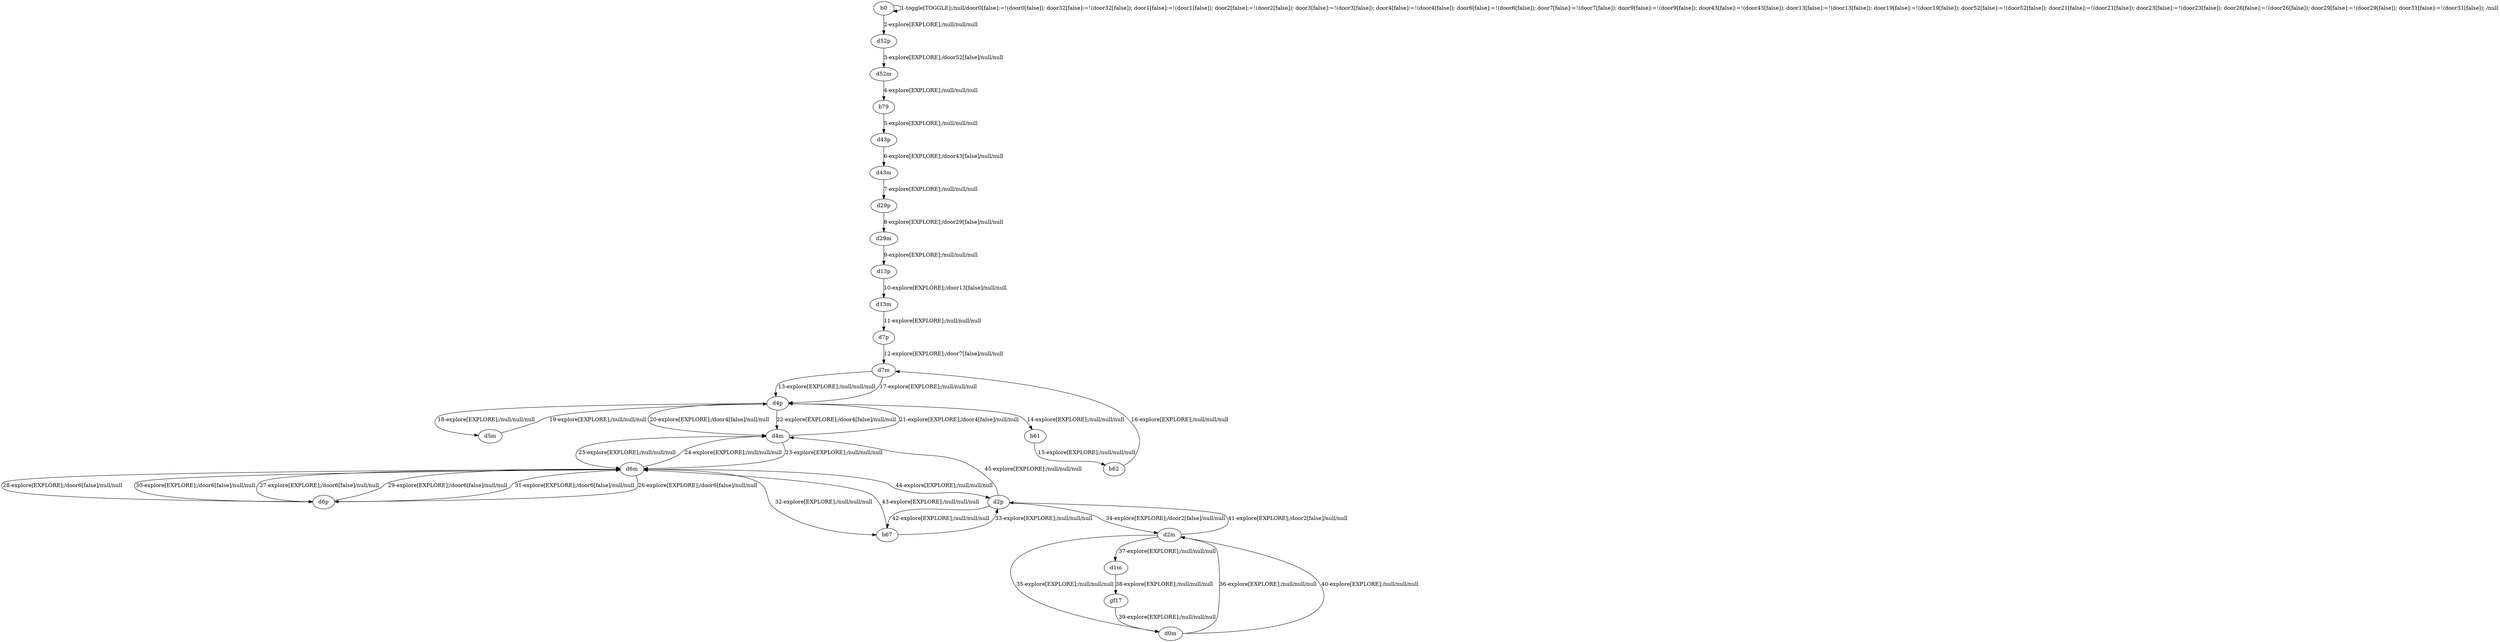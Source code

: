 # Total number of goals covered by this test: 1
# d2p --> d4m

digraph g {
"b0" -> "b0" [label = "1-toggle[TOGGLE];/null/door0[false]:=!(door0[false]); door32[false]:=!(door32[false]); door1[false]:=!(door1[false]); door2[false]:=!(door2[false]); door3[false]:=!(door3[false]); door4[false]:=!(door4[false]); door6[false]:=!(door6[false]); door7[false]:=!(door7[false]); door9[false]:=!(door9[false]); door43[false]:=!(door43[false]); door13[false]:=!(door13[false]); door19[false]:=!(door19[false]); door52[false]:=!(door52[false]); door21[false]:=!(door21[false]); door23[false]:=!(door23[false]); door26[false]:=!(door26[false]); door29[false]:=!(door29[false]); door31[false]:=!(door31[false]); /null"];
"b0" -> "d52p" [label = "2-explore[EXPLORE];/null/null/null"];
"d52p" -> "d52m" [label = "3-explore[EXPLORE];/door52[false]/null/null"];
"d52m" -> "b79" [label = "4-explore[EXPLORE];/null/null/null"];
"b79" -> "d43p" [label = "5-explore[EXPLORE];/null/null/null"];
"d43p" -> "d43m" [label = "6-explore[EXPLORE];/door43[false]/null/null"];
"d43m" -> "d29p" [label = "7-explore[EXPLORE];/null/null/null"];
"d29p" -> "d29m" [label = "8-explore[EXPLORE];/door29[false]/null/null"];
"d29m" -> "d13p" [label = "9-explore[EXPLORE];/null/null/null"];
"d13p" -> "d13m" [label = "10-explore[EXPLORE];/door13[false]/null/null"];
"d13m" -> "d7p" [label = "11-explore[EXPLORE];/null/null/null"];
"d7p" -> "d7m" [label = "12-explore[EXPLORE];/door7[false]/null/null"];
"d7m" -> "d4p" [label = "13-explore[EXPLORE];/null/null/null"];
"d4p" -> "b61" [label = "14-explore[EXPLORE];/null/null/null"];
"b61" -> "b62" [label = "15-explore[EXPLORE];/null/null/null"];
"b62" -> "d7m" [label = "16-explore[EXPLORE];/null/null/null"];
"d7m" -> "d4p" [label = "17-explore[EXPLORE];/null/null/null"];
"d4p" -> "d5m" [label = "18-explore[EXPLORE];/null/null/null"];
"d5m" -> "d4p" [label = "19-explore[EXPLORE];/null/null/null"];
"d4p" -> "d4m" [label = "20-explore[EXPLORE];/door4[false]/null/null"];
"d4m" -> "d4p" [label = "21-explore[EXPLORE];/door4[false]/null/null"];
"d4p" -> "d4m" [label = "22-explore[EXPLORE];/door4[false]/null/null"];
"d4m" -> "d6m" [label = "23-explore[EXPLORE];/null/null/null"];
"d6m" -> "d4m" [label = "24-explore[EXPLORE];/null/null/null"];
"d4m" -> "d6m" [label = "25-explore[EXPLORE];/null/null/null"];
"d6m" -> "d6p" [label = "26-explore[EXPLORE];/door6[false]/null/null"];
"d6p" -> "d6m" [label = "27-explore[EXPLORE];/door6[false]/null/null"];
"d6m" -> "d6p" [label = "28-explore[EXPLORE];/door6[false]/null/null"];
"d6p" -> "d6m" [label = "29-explore[EXPLORE];/door6[false]/null/null"];
"d6m" -> "d6p" [label = "30-explore[EXPLORE];/door6[false]/null/null"];
"d6p" -> "d6m" [label = "31-explore[EXPLORE];/door6[false]/null/null"];
"d6m" -> "b67" [label = "32-explore[EXPLORE];/null/null/null"];
"b67" -> "d2p" [label = "33-explore[EXPLORE];/null/null/null"];
"d2p" -> "d2m" [label = "34-explore[EXPLORE];/door2[false]/null/null"];
"d2m" -> "d0m" [label = "35-explore[EXPLORE];/null/null/null"];
"d0m" -> "d2m" [label = "36-explore[EXPLORE];/null/null/null"];
"d2m" -> "d1m" [label = "37-explore[EXPLORE];/null/null/null"];
"d1m" -> "gf17" [label = "38-explore[EXPLORE];/null/null/null"];
"gf17" -> "d0m" [label = "39-explore[EXPLORE];/null/null/null"];
"d0m" -> "d2m" [label = "40-explore[EXPLORE];/null/null/null"];
"d2m" -> "d2p" [label = "41-explore[EXPLORE];/door2[false]/null/null"];
"d2p" -> "b67" [label = "42-explore[EXPLORE];/null/null/null"];
"b67" -> "d6m" [label = "43-explore[EXPLORE];/null/null/null"];
"d6m" -> "d2p" [label = "44-explore[EXPLORE];/null/null/null"];
"d2p" -> "d4m" [label = "45-explore[EXPLORE];/null/null/null"];
}